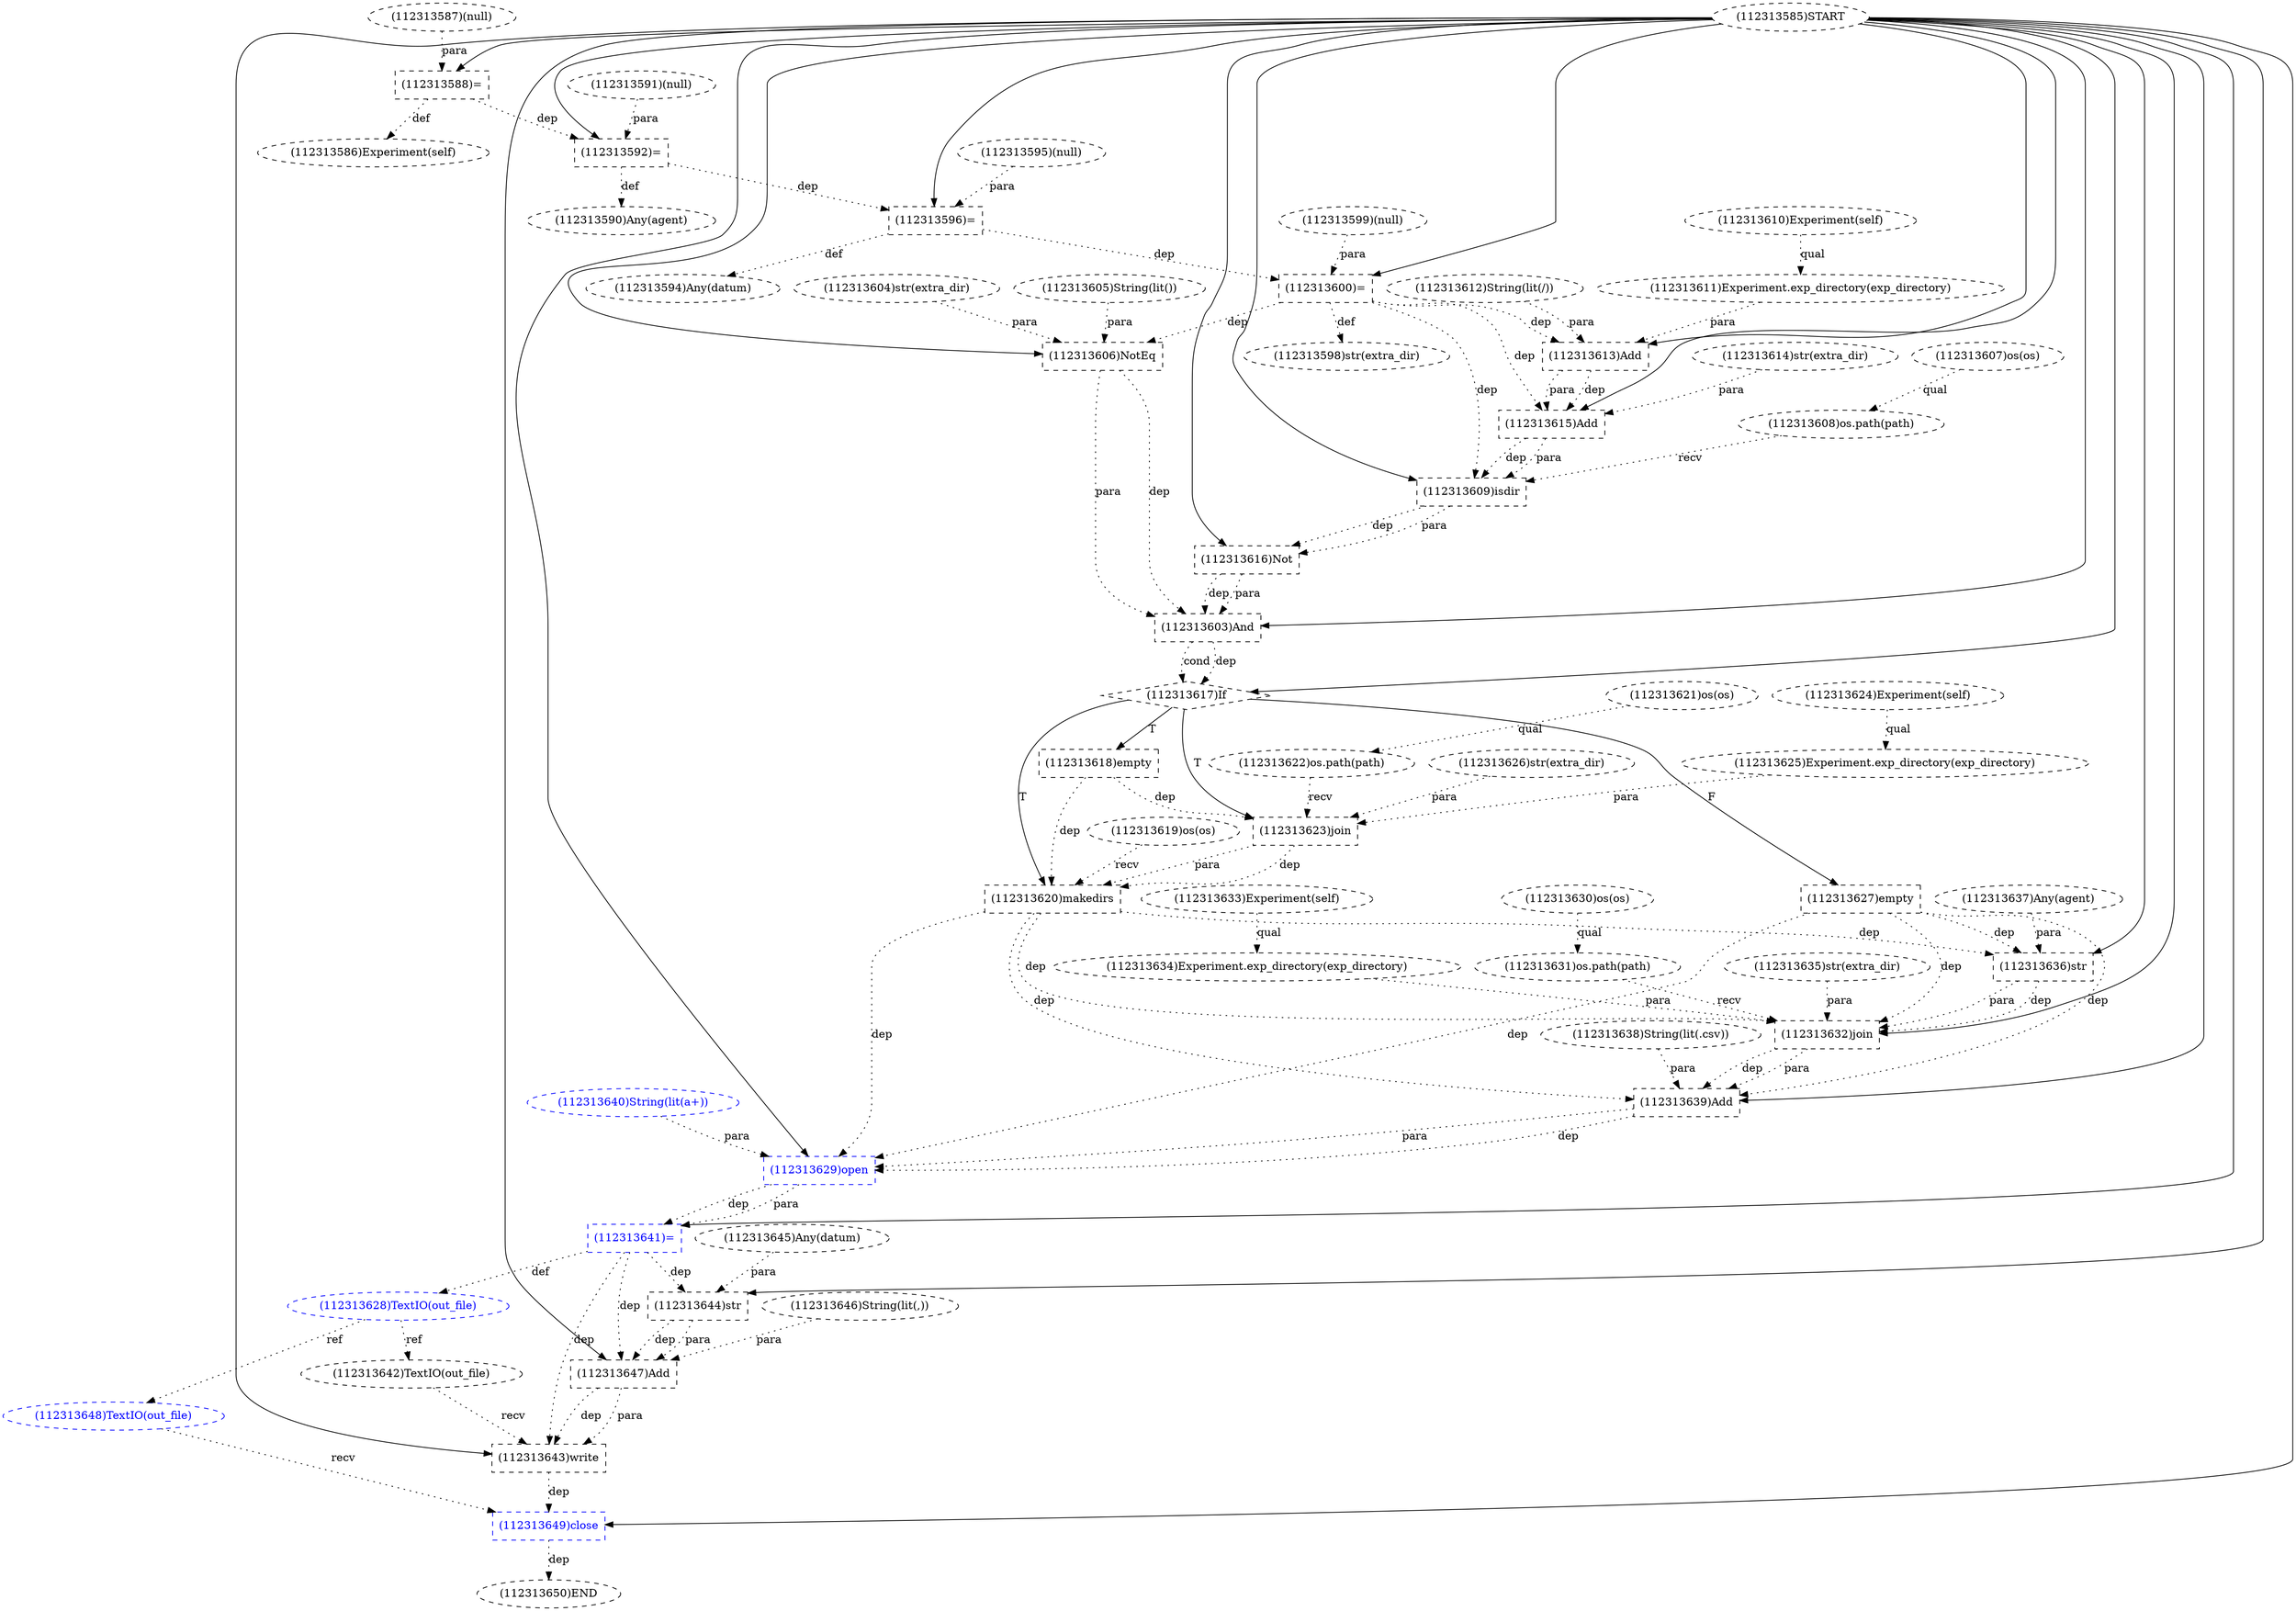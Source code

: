 digraph G {
1 [label="(112313607)os(os)" shape=ellipse style=dashed]
2 [label="(112313623)join" shape=box style=dashed]
3 [label="(112313643)write" shape=box style=dashed]
4 [label="(112313647)Add" shape=box style=dashed]
5 [label="(112313622)os.path(path)" shape=ellipse style=dashed]
6 [label="(112313620)makedirs" shape=box style=dashed]
7 [label="(112313606)NotEq" shape=box style=dashed]
8 [label="(112313632)join" shape=box style=dashed]
9 [label="(112313613)Add" shape=box style=dashed]
10 [label="(112313612)String(lit(/))" shape=ellipse style=dashed]
11 [label="(112313644)str" shape=box style=dashed]
12 [label="(112313615)Add" shape=box style=dashed]
13 [label="(112313641)=" shape=box style=dashed color=blue fontcolor=blue]
14 [label="(112313618)empty" shape=box style=dashed]
15 [label="(112313596)=" shape=box style=dashed]
16 [label="(112313619)os(os)" shape=ellipse style=dashed]
17 [label="(112313634)Experiment.exp_directory(exp_directory)" shape=ellipse style=dashed]
18 [label="(112313648)TextIO(out_file)" shape=ellipse style=dashed color=blue fontcolor=blue]
19 [label="(112313605)String(lit())" shape=ellipse style=dashed]
20 [label="(112313592)=" shape=box style=dashed]
21 [label="(112313609)isdir" shape=box style=dashed]
22 [label="(112313600)=" shape=box style=dashed]
23 [label="(112313633)Experiment(self)" shape=ellipse style=dashed]
24 [label="(112313610)Experiment(self)" shape=ellipse style=dashed]
25 [label="(112313588)=" shape=box style=dashed]
26 [label="(112313614)str(extra_dir)" shape=ellipse style=dashed]
27 [label="(112313586)Experiment(self)" shape=ellipse style=dashed]
28 [label="(112313626)str(extra_dir)" shape=ellipse style=dashed]
29 [label="(112313629)open" shape=box style=dashed color=blue fontcolor=blue]
30 [label="(112313642)TextIO(out_file)" shape=ellipse style=dashed]
31 [label="(112313617)If" shape=diamond style=dashed]
32 [label="(112313616)Not" shape=box style=dashed]
33 [label="(112313599)(null)" shape=ellipse style=dashed]
34 [label="(112313625)Experiment.exp_directory(exp_directory)" shape=ellipse style=dashed]
35 [label="(112313637)Any(agent)" shape=ellipse style=dashed]
36 [label="(112313608)os.path(path)" shape=ellipse style=dashed]
37 [label="(112313611)Experiment.exp_directory(exp_directory)" shape=ellipse style=dashed]
38 [label="(112313627)empty" shape=box style=dashed]
39 [label="(112313630)os(os)" shape=ellipse style=dashed]
40 [label="(112313645)Any(datum)" shape=ellipse style=dashed]
41 [label="(112313631)os.path(path)" shape=ellipse style=dashed]
42 [label="(112313649)close" shape=box style=dashed color=blue fontcolor=blue]
43 [label="(112313638)String(lit(.csv))" shape=ellipse style=dashed]
44 [label="(112313585)START" style=dashed]
45 [label="(112313598)str(extra_dir)" shape=ellipse style=dashed]
46 [label="(112313635)str(extra_dir)" shape=ellipse style=dashed]
47 [label="(112313650)END" style=dashed]
48 [label="(112313621)os(os)" shape=ellipse style=dashed]
49 [label="(112313639)Add" shape=box style=dashed]
50 [label="(112313587)(null)" shape=ellipse style=dashed]
51 [label="(112313595)(null)" shape=ellipse style=dashed]
52 [label="(112313591)(null)" shape=ellipse style=dashed]
53 [label="(112313646)String(lit(,))" shape=ellipse style=dashed]
54 [label="(112313590)Any(agent)" shape=ellipse style=dashed]
55 [label="(112313624)Experiment(self)" shape=ellipse style=dashed]
56 [label="(112313603)And" shape=box style=dashed]
57 [label="(112313604)str(extra_dir)" shape=ellipse style=dashed]
58 [label="(112313636)str" shape=box style=dashed]
59 [label="(112313640)String(lit(a+))" shape=ellipse style=dashed color=blue fontcolor=blue]
60 [label="(112313594)Any(datum)" shape=ellipse style=dashed]
61 [label="(112313628)TextIO(out_file)" shape=ellipse style=dashed color=blue fontcolor=blue]
31 -> 2 [label="T"];
5 -> 2 [label="recv" style=dotted];
34 -> 2 [label="para" style=dotted];
28 -> 2 [label="para" style=dotted];
14 -> 2 [label="dep" style=dotted];
44 -> 3 [label="" style=solid];
30 -> 3 [label="recv" style=dotted];
4 -> 3 [label="dep" style=dotted];
4 -> 3 [label="para" style=dotted];
13 -> 3 [label="dep" style=dotted];
44 -> 4 [label="" style=solid];
11 -> 4 [label="dep" style=dotted];
11 -> 4 [label="para" style=dotted];
53 -> 4 [label="para" style=dotted];
13 -> 4 [label="dep" style=dotted];
48 -> 5 [label="qual" style=dotted];
31 -> 6 [label="T"];
16 -> 6 [label="recv" style=dotted];
2 -> 6 [label="dep" style=dotted];
2 -> 6 [label="para" style=dotted];
14 -> 6 [label="dep" style=dotted];
44 -> 7 [label="" style=solid];
57 -> 7 [label="para" style=dotted];
19 -> 7 [label="para" style=dotted];
22 -> 7 [label="dep" style=dotted];
44 -> 8 [label="" style=solid];
41 -> 8 [label="recv" style=dotted];
17 -> 8 [label="para" style=dotted];
46 -> 8 [label="para" style=dotted];
58 -> 8 [label="dep" style=dotted];
58 -> 8 [label="para" style=dotted];
38 -> 8 [label="dep" style=dotted];
6 -> 8 [label="dep" style=dotted];
44 -> 9 [label="" style=solid];
37 -> 9 [label="para" style=dotted];
10 -> 9 [label="para" style=dotted];
22 -> 9 [label="dep" style=dotted];
44 -> 11 [label="" style=solid];
40 -> 11 [label="para" style=dotted];
13 -> 11 [label="dep" style=dotted];
44 -> 12 [label="" style=solid];
9 -> 12 [label="dep" style=dotted];
9 -> 12 [label="para" style=dotted];
26 -> 12 [label="para" style=dotted];
22 -> 12 [label="dep" style=dotted];
44 -> 13 [label="" style=solid];
29 -> 13 [label="dep" style=dotted];
29 -> 13 [label="para" style=dotted];
31 -> 14 [label="T"];
44 -> 15 [label="" style=solid];
51 -> 15 [label="para" style=dotted];
20 -> 15 [label="dep" style=dotted];
23 -> 17 [label="qual" style=dotted];
61 -> 18 [label="ref" style=dotted];
44 -> 20 [label="" style=solid];
52 -> 20 [label="para" style=dotted];
25 -> 20 [label="dep" style=dotted];
44 -> 21 [label="" style=solid];
36 -> 21 [label="recv" style=dotted];
12 -> 21 [label="dep" style=dotted];
12 -> 21 [label="para" style=dotted];
22 -> 21 [label="dep" style=dotted];
44 -> 22 [label="" style=solid];
33 -> 22 [label="para" style=dotted];
15 -> 22 [label="dep" style=dotted];
44 -> 25 [label="" style=solid];
50 -> 25 [label="para" style=dotted];
25 -> 27 [label="def" style=dotted];
44 -> 29 [label="" style=solid];
49 -> 29 [label="dep" style=dotted];
49 -> 29 [label="para" style=dotted];
59 -> 29 [label="para" style=dotted];
38 -> 29 [label="dep" style=dotted];
6 -> 29 [label="dep" style=dotted];
61 -> 30 [label="ref" style=dotted];
44 -> 31 [label="" style=solid];
56 -> 31 [label="dep" style=dotted];
56 -> 31 [label="cond" style=dotted];
44 -> 32 [label="" style=solid];
21 -> 32 [label="dep" style=dotted];
21 -> 32 [label="para" style=dotted];
55 -> 34 [label="qual" style=dotted];
1 -> 36 [label="qual" style=dotted];
24 -> 37 [label="qual" style=dotted];
31 -> 38 [label="F"];
39 -> 41 [label="qual" style=dotted];
44 -> 42 [label="" style=solid];
18 -> 42 [label="recv" style=dotted];
3 -> 42 [label="dep" style=dotted];
22 -> 45 [label="def" style=dotted];
42 -> 47 [label="dep" style=dotted];
44 -> 49 [label="" style=solid];
8 -> 49 [label="dep" style=dotted];
8 -> 49 [label="para" style=dotted];
43 -> 49 [label="para" style=dotted];
38 -> 49 [label="dep" style=dotted];
6 -> 49 [label="dep" style=dotted];
20 -> 54 [label="def" style=dotted];
44 -> 56 [label="" style=solid];
7 -> 56 [label="dep" style=dotted];
7 -> 56 [label="para" style=dotted];
32 -> 56 [label="dep" style=dotted];
32 -> 56 [label="para" style=dotted];
44 -> 58 [label="" style=solid];
35 -> 58 [label="para" style=dotted];
38 -> 58 [label="dep" style=dotted];
6 -> 58 [label="dep" style=dotted];
15 -> 60 [label="def" style=dotted];
13 -> 61 [label="def" style=dotted];
}